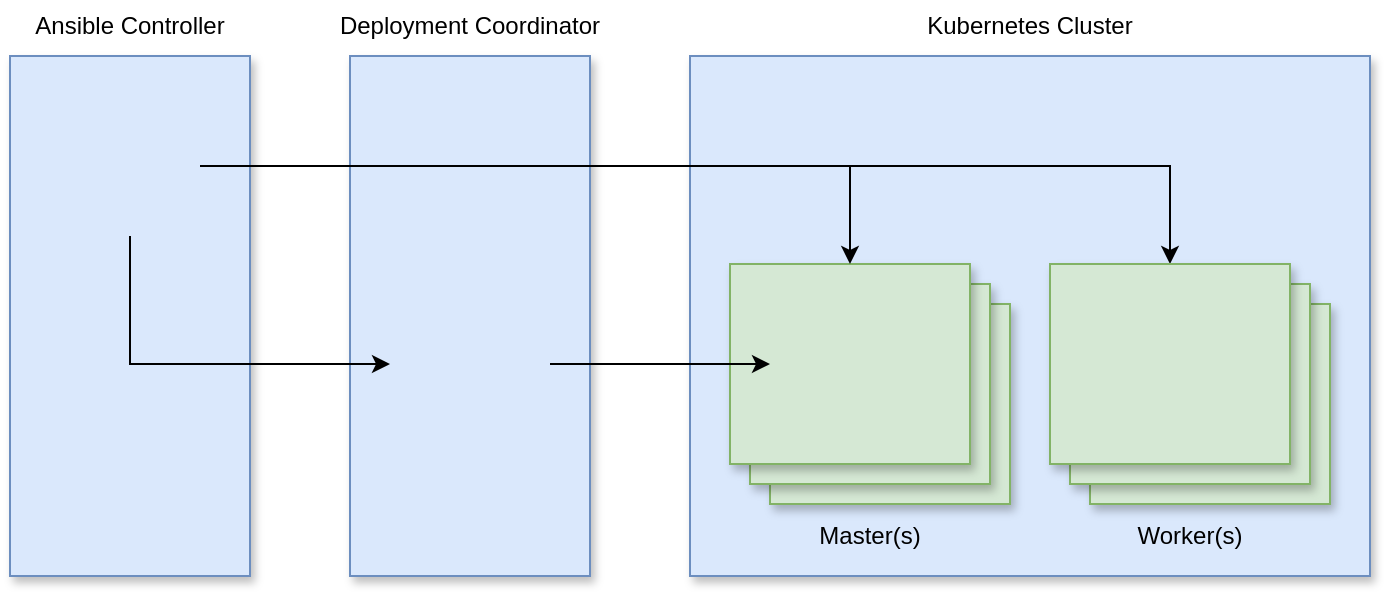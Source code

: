 <mxfile version="10.6.7" type="device"><diagram id="chlH17etvcIZeF1SE7gW" name="Page-1"><mxGraphModel dx="1154" dy="724" grid="1" gridSize="10" guides="1" tooltips="1" connect="1" arrows="1" fold="1" page="1" pageScale="1" pageWidth="850" pageHeight="1100" math="0" shadow="0"><root><mxCell id="0"/><mxCell id="1" parent="0"/><mxCell id="upKfqHQZePLISP9HRip6-34" value="" style="rounded=0;whiteSpace=wrap;html=1;shadow=1;glass=0;comic=0;fillColor=#dae8fc;strokeColor=#6c8ebf;" vertex="1" parent="1"><mxGeometry x="70" y="100" width="120" height="260" as="geometry"/></mxCell><mxCell id="upKfqHQZePLISP9HRip6-7" value="" style="rounded=0;whiteSpace=wrap;html=1;shadow=1;glass=0;comic=0;fillColor=#dae8fc;strokeColor=#6c8ebf;" vertex="1" parent="1"><mxGeometry x="410" y="100" width="340" height="260" as="geometry"/></mxCell><mxCell id="upKfqHQZePLISP9HRip6-31" value="" style="rounded=0;whiteSpace=wrap;html=1;shadow=1;glass=0;comic=0;fillColor=#d5e8d4;strokeColor=#82b366;" vertex="1" parent="1"><mxGeometry x="450" y="224" width="120" height="100" as="geometry"/></mxCell><mxCell id="upKfqHQZePLISP9HRip6-30" value="" style="rounded=0;whiteSpace=wrap;html=1;shadow=1;glass=0;comic=0;fillColor=#d5e8d4;strokeColor=#82b366;" vertex="1" parent="1"><mxGeometry x="440" y="214" width="120" height="100" as="geometry"/></mxCell><mxCell id="upKfqHQZePLISP9HRip6-23" value="" style="rounded=0;whiteSpace=wrap;html=1;shadow=1;glass=0;comic=0;fillColor=#d5e8d4;strokeColor=#82b366;" vertex="1" parent="1"><mxGeometry x="610" y="224" width="120" height="100" as="geometry"/></mxCell><mxCell id="upKfqHQZePLISP9HRip6-22" value="" style="rounded=0;whiteSpace=wrap;html=1;shadow=1;glass=0;comic=0;fillColor=#d5e8d4;strokeColor=#82b366;" vertex="1" parent="1"><mxGeometry x="600" y="214" width="120" height="100" as="geometry"/></mxCell><mxCell id="upKfqHQZePLISP9HRip6-20" value="" style="rounded=0;whiteSpace=wrap;html=1;shadow=1;glass=0;comic=0;fillColor=#d5e8d4;strokeColor=#82b366;" vertex="1" parent="1"><mxGeometry x="430" y="204" width="120" height="100" as="geometry"/></mxCell><mxCell id="upKfqHQZePLISP9HRip6-3" value="" style="rounded=0;whiteSpace=wrap;html=1;shadow=1;glass=0;comic=0;fillColor=#dae8fc;strokeColor=#6c8ebf;" vertex="1" parent="1"><mxGeometry x="240" y="100" width="120" height="260" as="geometry"/></mxCell><mxCell id="upKfqHQZePLISP9HRip6-25" style="edgeStyle=orthogonalEdgeStyle;rounded=0;orthogonalLoop=1;jettySize=auto;html=1;exitX=1;exitY=0.5;exitDx=0;exitDy=0;entryX=0.5;entryY=0;entryDx=0;entryDy=0;" edge="1" parent="1" source="upKfqHQZePLISP9HRip6-6" target="upKfqHQZePLISP9HRip6-20"><mxGeometry relative="1" as="geometry"/></mxCell><mxCell id="upKfqHQZePLISP9HRip6-26" style="edgeStyle=orthogonalEdgeStyle;rounded=0;orthogonalLoop=1;jettySize=auto;html=1;exitX=0.5;exitY=1;exitDx=0;exitDy=0;entryX=0;entryY=0.5;entryDx=0;entryDy=0;" edge="1" parent="1" source="upKfqHQZePLISP9HRip6-6" target="upKfqHQZePLISP9HRip6-10"><mxGeometry relative="1" as="geometry"/></mxCell><mxCell id="upKfqHQZePLISP9HRip6-27" style="edgeStyle=orthogonalEdgeStyle;rounded=0;orthogonalLoop=1;jettySize=auto;html=1;exitX=1;exitY=0.5;exitDx=0;exitDy=0;entryX=0.5;entryY=0;entryDx=0;entryDy=0;" edge="1" parent="1" source="upKfqHQZePLISP9HRip6-6" target="upKfqHQZePLISP9HRip6-21"><mxGeometry relative="1" as="geometry"/></mxCell><mxCell id="upKfqHQZePLISP9HRip6-6" value="" style="shape=image;imageAspect=0;aspect=fixed;verticalLabelPosition=bottom;verticalAlign=top;rounded=1;shadow=1;glass=0;comic=0;image=https://avatars2.githubusercontent.com/u/37451067?s=400&amp;v=4;" vertex="1" parent="1"><mxGeometry x="95" y="120" width="70" height="70" as="geometry"/></mxCell><mxCell id="upKfqHQZePLISP9HRip6-8" value="" style="shape=image;verticalLabelPosition=bottom;labelBackgroundColor=#ffffff;verticalAlign=top;aspect=fixed;imageAspect=0;image=https://kubernetes.io/images/favicon.png;" vertex="1" parent="1"><mxGeometry x="450" y="214" width="80" height="80" as="geometry"/></mxCell><mxCell id="upKfqHQZePLISP9HRip6-24" style="edgeStyle=orthogonalEdgeStyle;rounded=0;orthogonalLoop=1;jettySize=auto;html=1;exitX=1;exitY=0.5;exitDx=0;exitDy=0;entryX=0;entryY=0.5;entryDx=0;entryDy=0;" edge="1" parent="1" source="upKfqHQZePLISP9HRip6-10" target="upKfqHQZePLISP9HRip6-8"><mxGeometry relative="1" as="geometry"/></mxCell><mxCell id="upKfqHQZePLISP9HRip6-10" value="" style="shape=image;verticalLabelPosition=bottom;labelBackgroundColor=#ffffff;verticalAlign=top;aspect=fixed;imageAspect=0;image=https://kubernetes.io/images/favicon.png;" vertex="1" parent="1"><mxGeometry x="260" y="214" width="80" height="80" as="geometry"/></mxCell><mxCell id="upKfqHQZePLISP9HRip6-13" value="Kubernetes Cluster&lt;br&gt;" style="text;html=1;strokeColor=none;fillColor=none;align=center;verticalAlign=middle;whiteSpace=wrap;rounded=0;shadow=1;glass=0;comic=0;" vertex="1" parent="1"><mxGeometry x="520" y="76" width="120" height="18" as="geometry"/></mxCell><mxCell id="upKfqHQZePLISP9HRip6-21" value="" style="rounded=0;whiteSpace=wrap;html=1;shadow=1;glass=0;comic=0;fillColor=#d5e8d4;strokeColor=#82b366;" vertex="1" parent="1"><mxGeometry x="590" y="204" width="120" height="100" as="geometry"/></mxCell><mxCell id="upKfqHQZePLISP9HRip6-19" value="" style="shape=image;verticalLabelPosition=bottom;labelBackgroundColor=#ffffff;verticalAlign=top;aspect=fixed;imageAspect=0;image=https://kubernetes.io/images/favicon.png;" vertex="1" parent="1"><mxGeometry x="610" y="214" width="80" height="80" as="geometry"/></mxCell><mxCell id="upKfqHQZePLISP9HRip6-28" value="Master(s)&lt;br&gt;" style="text;html=1;strokeColor=none;fillColor=none;align=center;verticalAlign=middle;whiteSpace=wrap;rounded=0;shadow=1;glass=0;comic=0;" vertex="1" parent="1"><mxGeometry x="470" y="331" width="60" height="18" as="geometry"/></mxCell><mxCell id="upKfqHQZePLISP9HRip6-29" value="Worker(s)&lt;br&gt;" style="text;html=1;strokeColor=none;fillColor=none;align=center;verticalAlign=middle;whiteSpace=wrap;rounded=0;shadow=1;glass=0;comic=0;" vertex="1" parent="1"><mxGeometry x="630" y="331" width="60" height="18" as="geometry"/></mxCell><mxCell id="upKfqHQZePLISP9HRip6-35" value="Ansible Controller&lt;br&gt;" style="text;html=1;strokeColor=none;fillColor=none;align=center;verticalAlign=middle;whiteSpace=wrap;rounded=0;shadow=1;glass=0;comic=0;" vertex="1" parent="1"><mxGeometry x="70" y="76" width="120" height="18" as="geometry"/></mxCell><mxCell id="upKfqHQZePLISP9HRip6-36" value="Deployment Coordinator&lt;br&gt;" style="text;html=1;strokeColor=none;fillColor=none;align=center;verticalAlign=middle;whiteSpace=wrap;rounded=0;shadow=1;glass=0;comic=0;" vertex="1" parent="1"><mxGeometry x="230" y="76" width="140" height="18" as="geometry"/></mxCell></root></mxGraphModel></diagram></mxfile>